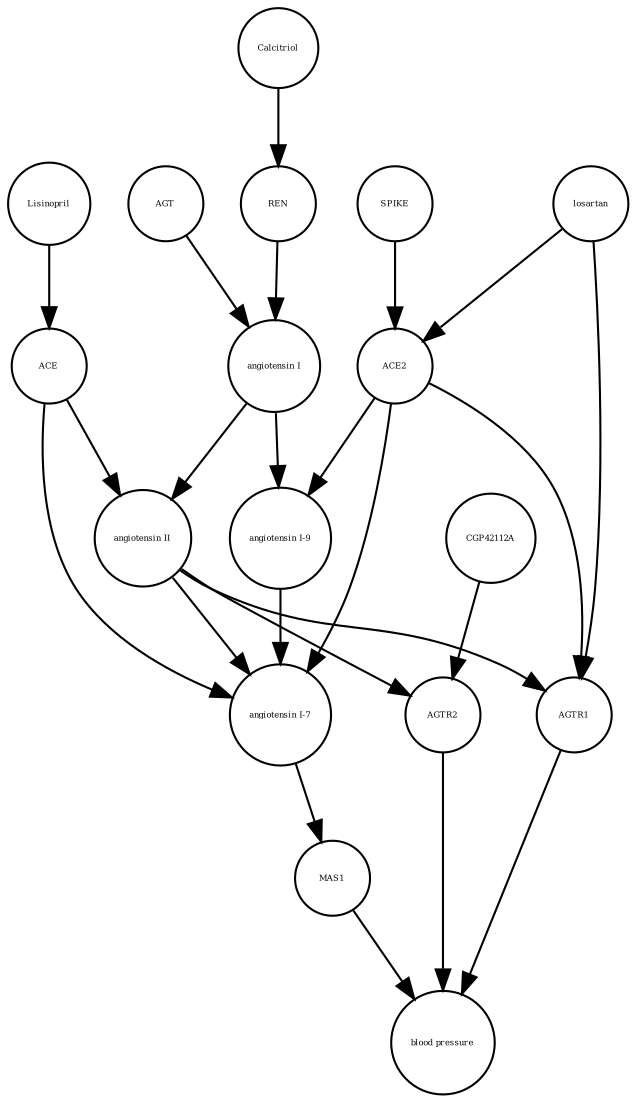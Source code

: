 strict digraph  {
MAS1 [annotation="", bipartite=0, cls=macromolecule, fontsize=4, label=MAS1, shape=circle];
"blood pressure" [annotation="", bipartite=0, cls=phenotype, fontsize=4, label="blood pressure", shape=circle];
AGTR2 [annotation="", bipartite=0, cls=macromolecule, fontsize=4, label=AGTR2, shape=circle];
AGTR1 [annotation="", bipartite=0, cls=macromolecule, fontsize=4, label=AGTR1, shape=circle];
"angiotensin I" [annotation="", bipartite=0, cls="simple chemical", fontsize=4, label="angiotensin I", shape=circle];
Calcitriol [annotation="", bipartite=0, cls="simple chemical", fontsize=4, label=Calcitriol, shape=circle];
"angiotensin II" [annotation="", bipartite=0, cls="simple chemical", fontsize=4, label="angiotensin II", shape=circle];
"angiotensin I-7" [annotation="", bipartite=0, cls="simple chemical", fontsize=4, label="angiotensin I-7", shape=circle];
ACE2 [annotation="", bipartite=0, cls=macromolecule, fontsize=4, label=ACE2, shape=circle];
REN [annotation="", bipartite=0, cls=macromolecule, fontsize=4, label=REN, shape=circle];
AGT [annotation="", bipartite=0, cls=macromolecule, fontsize=4, label=AGT, shape=circle];
Lisinopril [annotation="", bipartite=0, cls="simple chemical", fontsize=4, label=Lisinopril, shape=circle];
SPIKE [annotation="", bipartite=0, cls=macromolecule, fontsize=4, label=SPIKE, shape=circle];
losartan [annotation="", bipartite=0, cls="simple chemical", fontsize=4, label=losartan, shape=circle];
CGP42112A [annotation="", bipartite=0, cls="simple chemical", fontsize=4, label=CGP42112A, shape=circle];
ACE [annotation="", bipartite=0, cls=macromolecule, fontsize=4, label=ACE, shape=circle];
"angiotensin I-9" [annotation="", bipartite=0, cls="simple chemical", fontsize=4, label="angiotensin I-9", shape=circle];
MAS1 -> "blood pressure"  [annotation="", interaction_type=inhibition];
AGTR2 -> "blood pressure"  [annotation="", interaction_type=inhibition];
AGTR1 -> "blood pressure"  [annotation="", interaction_type=stimulation];
"angiotensin I" -> "angiotensin I-9"  [annotation="", interaction_type=production];
"angiotensin I" -> "angiotensin II"  [annotation="", interaction_type=production];
Calcitriol -> REN  [annotation="", interaction_type=inhibition];
"angiotensin II" -> AGTR2  [annotation="", interaction_type=production];
"angiotensin II" -> AGTR1  [annotation="", interaction_type=production];
"angiotensin II" -> "angiotensin I-7"  [annotation="", interaction_type=production];
"angiotensin I-7" -> MAS1  [annotation="", interaction_type=production];
ACE2 -> AGTR1  [annotation="", interaction_type=production];
ACE2 -> "angiotensin I-7"  [annotation="", interaction_type=catalysis];
ACE2 -> "angiotensin I-9"  [annotation="", interaction_type=catalysis];
REN -> "angiotensin I"  [annotation="", interaction_type=catalysis];
AGT -> "angiotensin I"  [annotation="", interaction_type=production];
Lisinopril -> ACE  [annotation="", interaction_type=production];
SPIKE -> ACE2  [annotation="", interaction_type=production];
losartan -> AGTR1  [annotation="", interaction_type=production];
losartan -> ACE2  [annotation="", interaction_type=production];
CGP42112A -> AGTR2  [annotation="", interaction_type=production];
ACE -> "angiotensin I-7"  [annotation="", interaction_type=catalysis];
ACE -> "angiotensin II"  [annotation="", interaction_type=catalysis];
"angiotensin I-9" -> "angiotensin I-7"  [annotation="", interaction_type=production];
}
